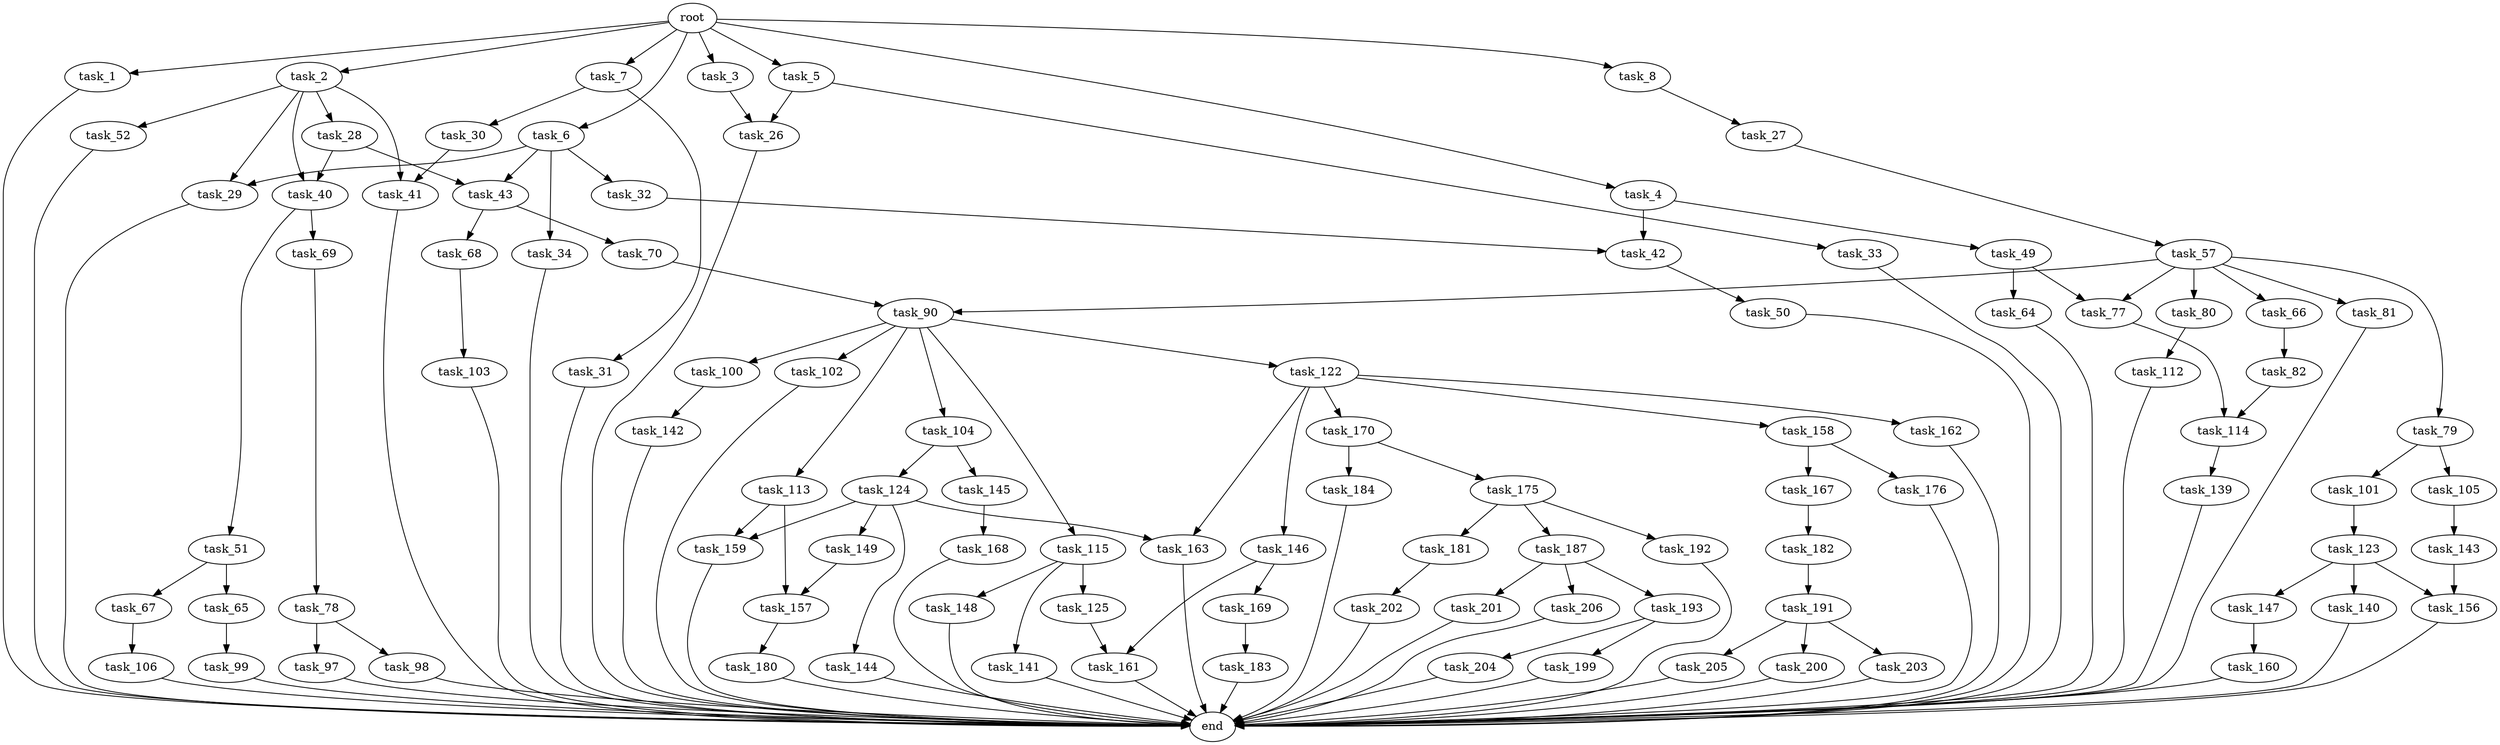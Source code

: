 digraph G {
  root [size="0.000000"];
  task_1 [size="324456893859.000000"];
  task_2 [size="463272145241.000000"];
  task_3 [size="454665376382.000000"];
  task_4 [size="22624820443.000000"];
  task_5 [size="56251409263.000000"];
  task_6 [size="782757789696.000000"];
  task_7 [size="412268963208.000000"];
  task_8 [size="134217728000.000000"];
  task_26 [size="7106474293.000000"];
  task_27 [size="1073741824000.000000"];
  task_28 [size="2037790671.000000"];
  task_29 [size="263302862325.000000"];
  task_30 [size="7349406825.000000"];
  task_31 [size="47341514970.000000"];
  task_32 [size="9872255286.000000"];
  task_33 [size="508330668295.000000"];
  task_34 [size="368293445632.000000"];
  task_40 [size="2924107696.000000"];
  task_41 [size="6231766067.000000"];
  task_42 [size="28991029248.000000"];
  task_43 [size="3743052155.000000"];
  task_49 [size="782757789696.000000"];
  task_50 [size="368293445632.000000"];
  task_51 [size="1109998942347.000000"];
  task_52 [size="53981878420.000000"];
  task_57 [size="782757789696.000000"];
  task_64 [size="782757789696.000000"];
  task_65 [size="782757789696.000000"];
  task_66 [size="6815974511.000000"];
  task_67 [size="8589934592.000000"];
  task_68 [size="1152056465312.000000"];
  task_69 [size="12242686009.000000"];
  task_70 [size="134217728000.000000"];
  task_77 [size="189494492013.000000"];
  task_78 [size="29436687002.000000"];
  task_79 [size="358653603.000000"];
  task_80 [size="139584587638.000000"];
  task_81 [size="28991029248.000000"];
  task_82 [size="94711070086.000000"];
  task_90 [size="782757789696.000000"];
  task_97 [size="43647467816.000000"];
  task_98 [size="390781360386.000000"];
  task_99 [size="28991029248.000000"];
  task_100 [size="25836473589.000000"];
  task_101 [size="34068203759.000000"];
  task_102 [size="3391166819.000000"];
  task_103 [size="549755813888.000000"];
  task_104 [size="6298122987.000000"];
  task_105 [size="64746190927.000000"];
  task_106 [size="782757789696.000000"];
  task_112 [size="475794596687.000000"];
  task_113 [size="12352242282.000000"];
  task_114 [size="7609820205.000000"];
  task_115 [size="6168950138.000000"];
  task_122 [size="231928233984.000000"];
  task_123 [size="2019548486.000000"];
  task_124 [size="8589934592.000000"];
  task_125 [size="231928233984.000000"];
  task_139 [size="33716660581.000000"];
  task_140 [size="1073741824000.000000"];
  task_141 [size="1424552460237.000000"];
  task_142 [size="457659677243.000000"];
  task_143 [size="549755813888.000000"];
  task_144 [size="1073741824000.000000"];
  task_145 [size="12398782082.000000"];
  task_146 [size="404165624917.000000"];
  task_147 [size="368293445632.000000"];
  task_148 [size="136415740512.000000"];
  task_149 [size="6015077012.000000"];
  task_156 [size="3278651263.000000"];
  task_157 [size="23892234771.000000"];
  task_158 [size="6771978939.000000"];
  task_159 [size="549755813888.000000"];
  task_160 [size="44875557856.000000"];
  task_161 [size="1073741824000.000000"];
  task_162 [size="307910188907.000000"];
  task_163 [size="9687545261.000000"];
  task_167 [size="2567793904.000000"];
  task_168 [size="28546750014.000000"];
  task_169 [size="321527206453.000000"];
  task_170 [size="68719476736.000000"];
  task_175 [size="1641199883.000000"];
  task_176 [size="525790982190.000000"];
  task_180 [size="782757789696.000000"];
  task_181 [size="94115651235.000000"];
  task_182 [size="152407758245.000000"];
  task_183 [size="13393042108.000000"];
  task_184 [size="68719476736.000000"];
  task_187 [size="833971471511.000000"];
  task_191 [size="43890912046.000000"];
  task_192 [size="3455798088.000000"];
  task_193 [size="321983996308.000000"];
  task_199 [size="878409754332.000000"];
  task_200 [size="7312053733.000000"];
  task_201 [size="15992839210.000000"];
  task_202 [size="388932458154.000000"];
  task_203 [size="509531031297.000000"];
  task_204 [size="28991029248.000000"];
  task_205 [size="220801395096.000000"];
  task_206 [size="427806689344.000000"];
  end [size="0.000000"];

  root -> task_1 [size="1.000000"];
  root -> task_2 [size="1.000000"];
  root -> task_3 [size="1.000000"];
  root -> task_4 [size="1.000000"];
  root -> task_5 [size="1.000000"];
  root -> task_6 [size="1.000000"];
  root -> task_7 [size="1.000000"];
  root -> task_8 [size="1.000000"];
  task_1 -> end [size="1.000000"];
  task_2 -> task_28 [size="301989888.000000"];
  task_2 -> task_29 [size="301989888.000000"];
  task_2 -> task_40 [size="301989888.000000"];
  task_2 -> task_41 [size="301989888.000000"];
  task_2 -> task_52 [size="301989888.000000"];
  task_3 -> task_26 [size="679477248.000000"];
  task_4 -> task_42 [size="411041792.000000"];
  task_4 -> task_49 [size="411041792.000000"];
  task_5 -> task_26 [size="75497472.000000"];
  task_5 -> task_33 [size="75497472.000000"];
  task_6 -> task_29 [size="679477248.000000"];
  task_6 -> task_32 [size="679477248.000000"];
  task_6 -> task_34 [size="679477248.000000"];
  task_6 -> task_43 [size="679477248.000000"];
  task_7 -> task_30 [size="679477248.000000"];
  task_7 -> task_31 [size="679477248.000000"];
  task_8 -> task_27 [size="209715200.000000"];
  task_26 -> end [size="1.000000"];
  task_27 -> task_57 [size="838860800.000000"];
  task_28 -> task_40 [size="33554432.000000"];
  task_28 -> task_43 [size="33554432.000000"];
  task_29 -> end [size="1.000000"];
  task_30 -> task_41 [size="134217728.000000"];
  task_31 -> end [size="1.000000"];
  task_32 -> task_42 [size="838860800.000000"];
  task_33 -> end [size="1.000000"];
  task_34 -> end [size="1.000000"];
  task_40 -> task_51 [size="134217728.000000"];
  task_40 -> task_69 [size="134217728.000000"];
  task_41 -> end [size="1.000000"];
  task_42 -> task_50 [size="75497472.000000"];
  task_43 -> task_68 [size="75497472.000000"];
  task_43 -> task_70 [size="75497472.000000"];
  task_49 -> task_64 [size="679477248.000000"];
  task_49 -> task_77 [size="679477248.000000"];
  task_50 -> end [size="1.000000"];
  task_51 -> task_65 [size="679477248.000000"];
  task_51 -> task_67 [size="679477248.000000"];
  task_52 -> end [size="1.000000"];
  task_57 -> task_66 [size="679477248.000000"];
  task_57 -> task_77 [size="679477248.000000"];
  task_57 -> task_79 [size="679477248.000000"];
  task_57 -> task_80 [size="679477248.000000"];
  task_57 -> task_81 [size="679477248.000000"];
  task_57 -> task_90 [size="679477248.000000"];
  task_64 -> end [size="1.000000"];
  task_65 -> task_99 [size="679477248.000000"];
  task_66 -> task_82 [size="209715200.000000"];
  task_67 -> task_106 [size="33554432.000000"];
  task_68 -> task_103 [size="838860800.000000"];
  task_69 -> task_78 [size="411041792.000000"];
  task_70 -> task_90 [size="209715200.000000"];
  task_77 -> task_114 [size="209715200.000000"];
  task_78 -> task_97 [size="536870912.000000"];
  task_78 -> task_98 [size="536870912.000000"];
  task_79 -> task_101 [size="33554432.000000"];
  task_79 -> task_105 [size="33554432.000000"];
  task_80 -> task_112 [size="134217728.000000"];
  task_81 -> end [size="1.000000"];
  task_82 -> task_114 [size="209715200.000000"];
  task_90 -> task_100 [size="679477248.000000"];
  task_90 -> task_102 [size="679477248.000000"];
  task_90 -> task_104 [size="679477248.000000"];
  task_90 -> task_113 [size="679477248.000000"];
  task_90 -> task_115 [size="679477248.000000"];
  task_90 -> task_122 [size="679477248.000000"];
  task_97 -> end [size="1.000000"];
  task_98 -> end [size="1.000000"];
  task_99 -> end [size="1.000000"];
  task_100 -> task_142 [size="33554432.000000"];
  task_101 -> task_123 [size="536870912.000000"];
  task_102 -> end [size="1.000000"];
  task_103 -> end [size="1.000000"];
  task_104 -> task_124 [size="209715200.000000"];
  task_104 -> task_145 [size="209715200.000000"];
  task_105 -> task_143 [size="134217728.000000"];
  task_106 -> end [size="1.000000"];
  task_112 -> end [size="1.000000"];
  task_113 -> task_157 [size="33554432.000000"];
  task_113 -> task_159 [size="33554432.000000"];
  task_114 -> task_139 [size="134217728.000000"];
  task_115 -> task_125 [size="536870912.000000"];
  task_115 -> task_141 [size="536870912.000000"];
  task_115 -> task_148 [size="536870912.000000"];
  task_122 -> task_146 [size="301989888.000000"];
  task_122 -> task_158 [size="301989888.000000"];
  task_122 -> task_162 [size="301989888.000000"];
  task_122 -> task_163 [size="301989888.000000"];
  task_122 -> task_170 [size="301989888.000000"];
  task_123 -> task_140 [size="75497472.000000"];
  task_123 -> task_147 [size="75497472.000000"];
  task_123 -> task_156 [size="75497472.000000"];
  task_124 -> task_144 [size="33554432.000000"];
  task_124 -> task_149 [size="33554432.000000"];
  task_124 -> task_159 [size="33554432.000000"];
  task_124 -> task_163 [size="33554432.000000"];
  task_125 -> task_161 [size="301989888.000000"];
  task_139 -> end [size="1.000000"];
  task_140 -> end [size="1.000000"];
  task_141 -> end [size="1.000000"];
  task_142 -> end [size="1.000000"];
  task_143 -> task_156 [size="536870912.000000"];
  task_144 -> end [size="1.000000"];
  task_145 -> task_168 [size="301989888.000000"];
  task_146 -> task_161 [size="301989888.000000"];
  task_146 -> task_169 [size="301989888.000000"];
  task_147 -> task_160 [size="411041792.000000"];
  task_148 -> end [size="1.000000"];
  task_149 -> task_157 [size="679477248.000000"];
  task_156 -> end [size="1.000000"];
  task_157 -> task_180 [size="838860800.000000"];
  task_158 -> task_167 [size="134217728.000000"];
  task_158 -> task_176 [size="134217728.000000"];
  task_159 -> end [size="1.000000"];
  task_160 -> end [size="1.000000"];
  task_161 -> end [size="1.000000"];
  task_162 -> end [size="1.000000"];
  task_163 -> end [size="1.000000"];
  task_167 -> task_182 [size="209715200.000000"];
  task_168 -> end [size="1.000000"];
  task_169 -> task_183 [size="301989888.000000"];
  task_170 -> task_175 [size="134217728.000000"];
  task_170 -> task_184 [size="134217728.000000"];
  task_175 -> task_181 [size="33554432.000000"];
  task_175 -> task_187 [size="33554432.000000"];
  task_175 -> task_192 [size="33554432.000000"];
  task_176 -> end [size="1.000000"];
  task_180 -> end [size="1.000000"];
  task_181 -> task_202 [size="411041792.000000"];
  task_182 -> task_191 [size="209715200.000000"];
  task_183 -> end [size="1.000000"];
  task_184 -> end [size="1.000000"];
  task_187 -> task_193 [size="536870912.000000"];
  task_187 -> task_201 [size="536870912.000000"];
  task_187 -> task_206 [size="536870912.000000"];
  task_191 -> task_200 [size="209715200.000000"];
  task_191 -> task_203 [size="209715200.000000"];
  task_191 -> task_205 [size="209715200.000000"];
  task_192 -> end [size="1.000000"];
  task_193 -> task_199 [size="301989888.000000"];
  task_193 -> task_204 [size="301989888.000000"];
  task_199 -> end [size="1.000000"];
  task_200 -> end [size="1.000000"];
  task_201 -> end [size="1.000000"];
  task_202 -> end [size="1.000000"];
  task_203 -> end [size="1.000000"];
  task_204 -> end [size="1.000000"];
  task_205 -> end [size="1.000000"];
  task_206 -> end [size="1.000000"];
}
